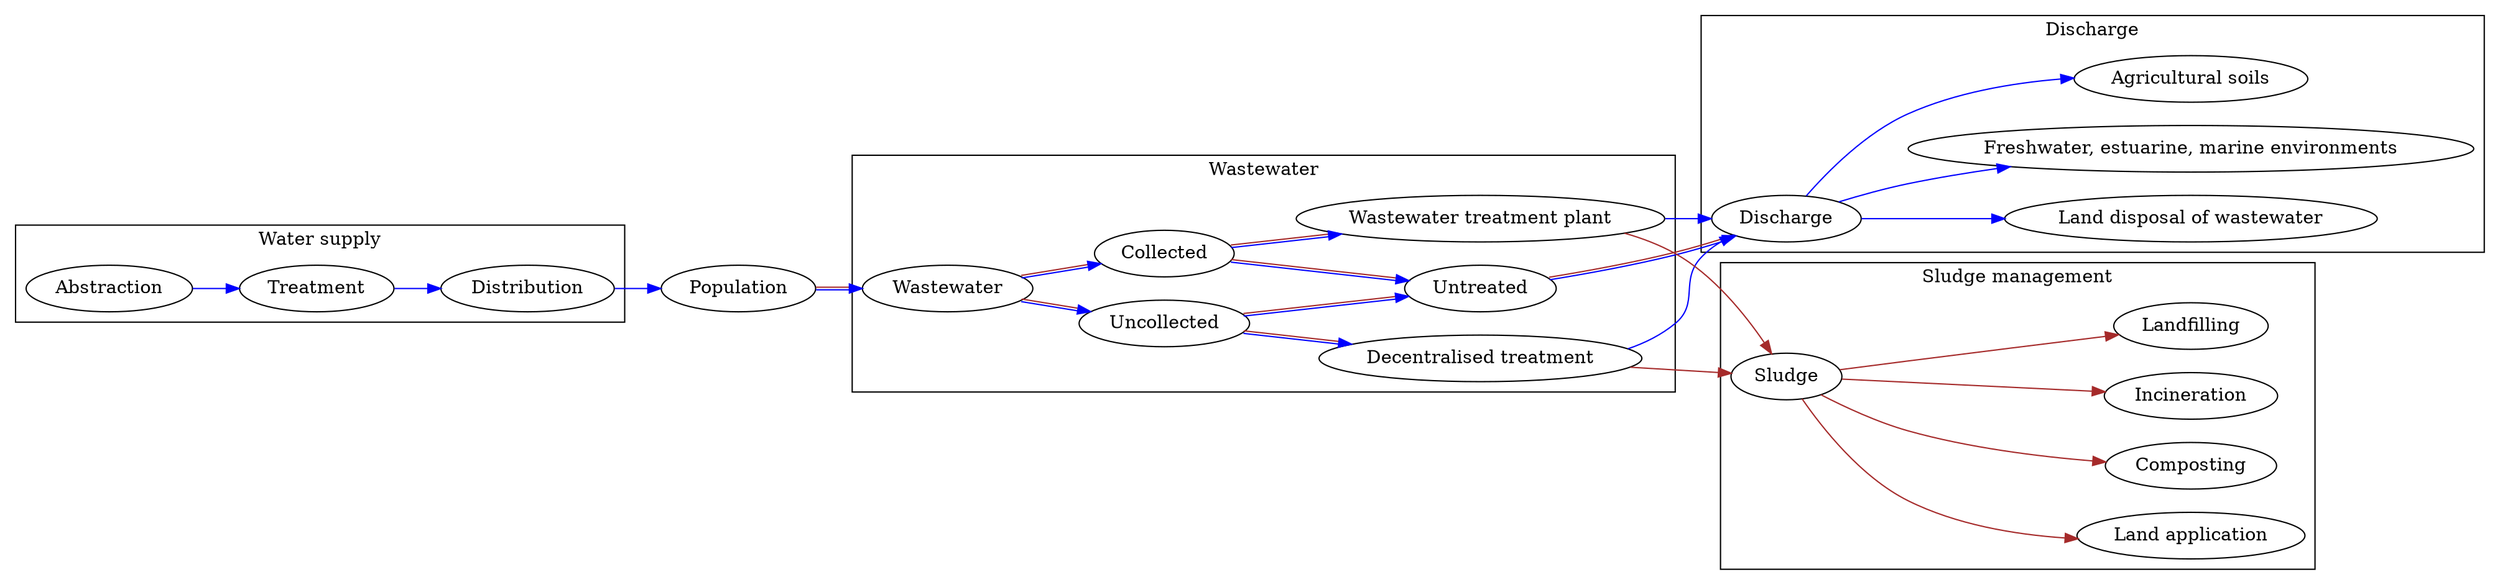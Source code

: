 digraph MyGraph {
  rankdir=LR

  wsa [label="Abstraction"]
  wst [label="Treatment"]
  wsd [label="Distribution"]
  ww  [label="Wastewater"]
  unc [label="Uncollected"]
  col [label="Collected"]
  unt [label="Untreated"]
  dct [label="Decentralised treatment"]
  fsh [label="Freshwater, estuarine, marine environments"]
  agr [label="Agricultural soils"]
  ldw [label="Land disposal of wastewater"]
  wwt [label="Wastewater treatment plant"]
  dis [label="Discharge"]
  slu [label="Sludge"]
  inc [label="Incineration"]
  laf [label="Landfilling"]
  lap [label="Land application"]
  com [label="Composting"]
  pop [label="Population"]

  subgraph cluster_ws {
    label="Water supply"
    wsa -> wst -> wsd [color="blue"]
  }

  wsd -> pop [color="blue"]
  pop -> ww  [color="blue:brown"]

  subgraph cluster_ww{
    label="Wastewater"

    ww  -> {unc col} [color="blue:brown"]
    unc -> {dct unt} [color="blue:brown"]
    col -> {unt wwt} [color="blue:brown"]
  }

  subgraph cluster_dis {
    label="Discharge"

    unt       -> dis           [color="blue:brown"]
    {wwt dct} -> dis           [color="blue"]
    dis       -> {fsh agr ldw} [color="blue"]
  }

  subgraph cluster_sm{
    label="Sludge management"

    {wwt dct} -> slu               [color="brown"]
    slu       -> {inc laf lap com} [color="brown"]
  }
}
